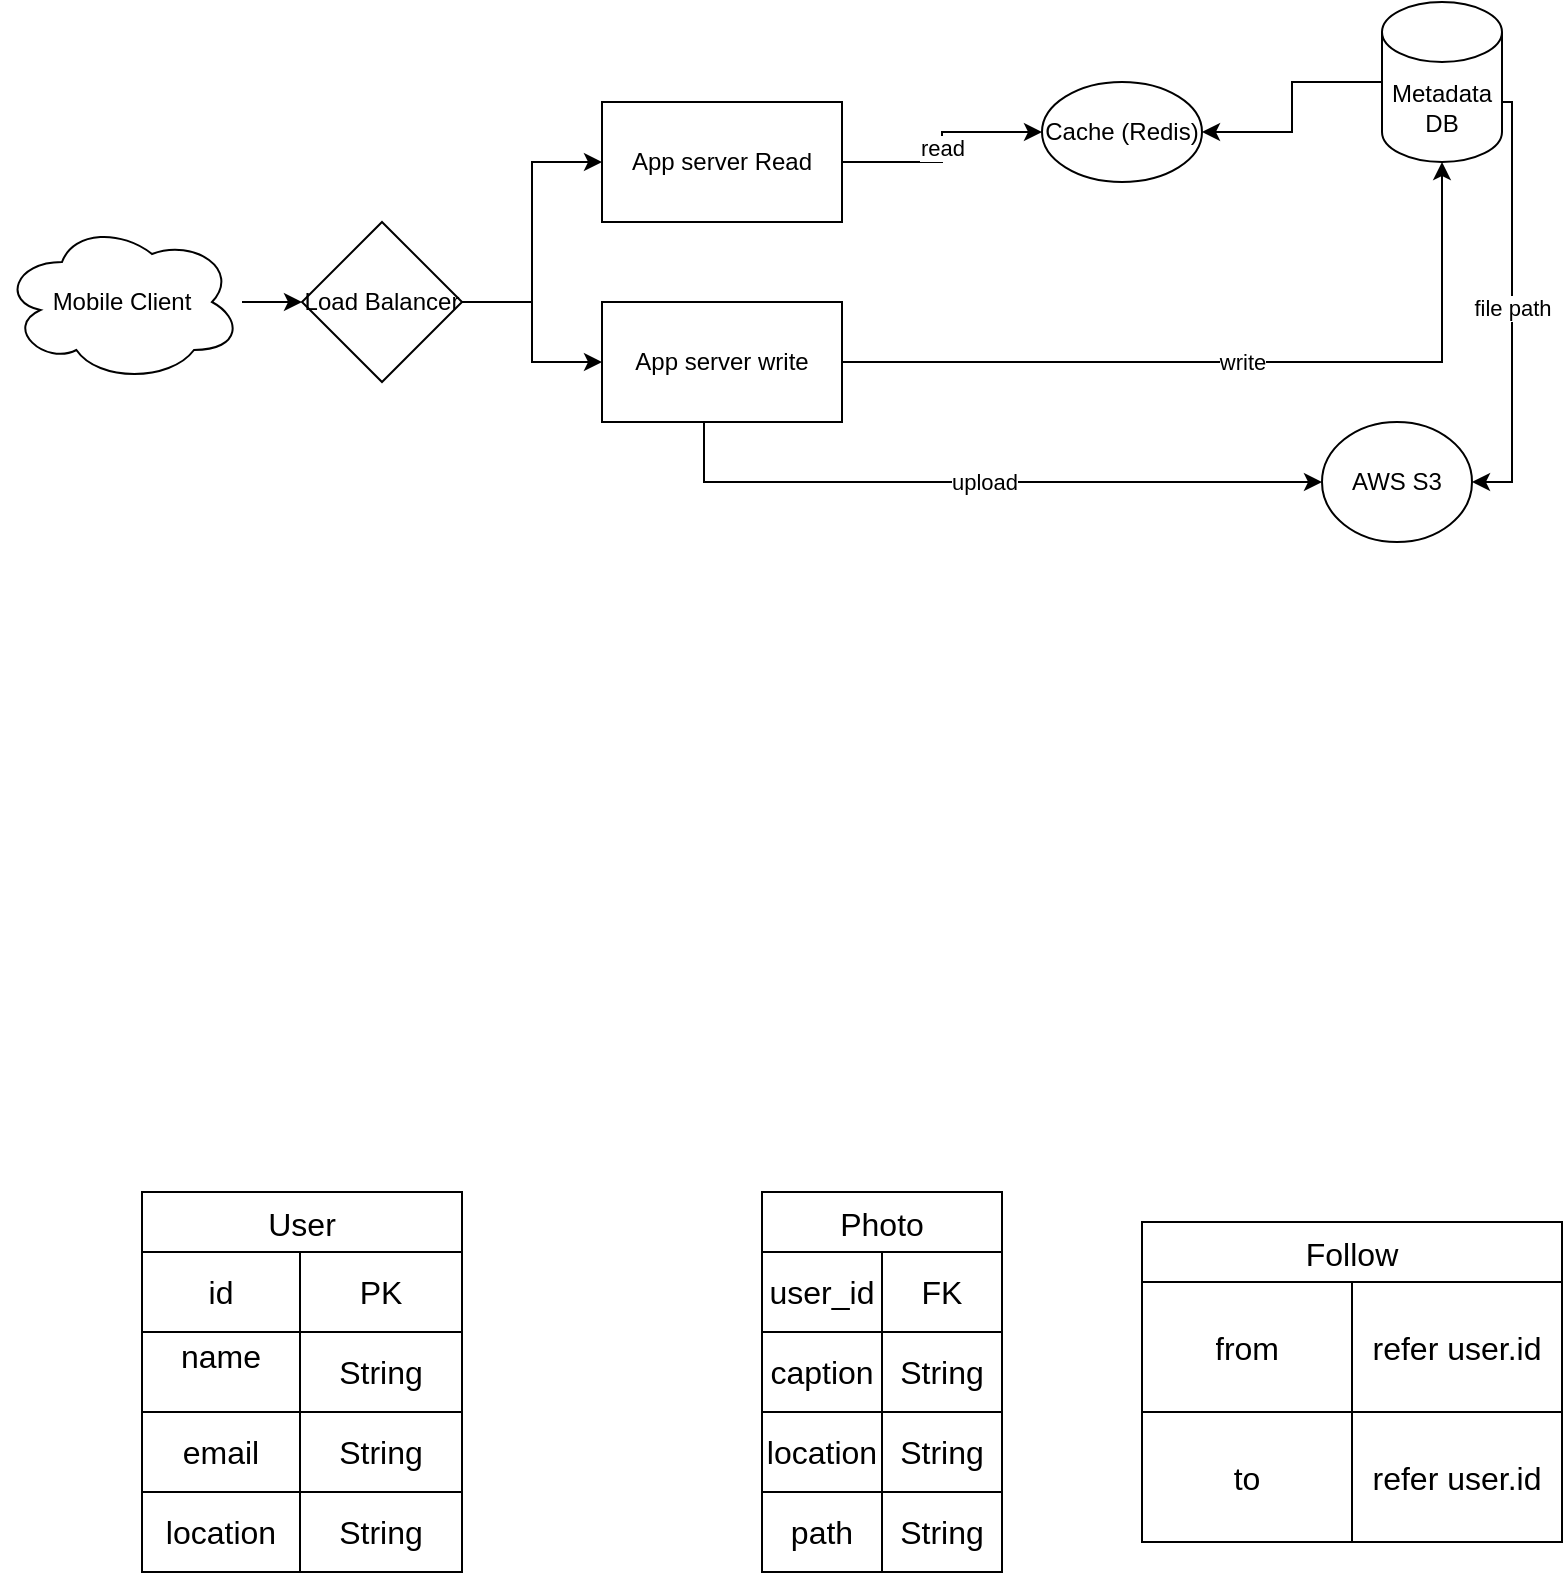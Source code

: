 <mxfile version="24.4.9" type="device">
  <diagram id="C5RBs43oDa-KdzZeNtuy" name="Page-1">
    <mxGraphModel dx="2074" dy="1146" grid="1" gridSize="10" guides="1" tooltips="1" connect="1" arrows="1" fold="1" page="1" pageScale="1" pageWidth="827" pageHeight="1169" math="0" shadow="0">
      <root>
        <mxCell id="WIyWlLk6GJQsqaUBKTNV-0" />
        <mxCell id="WIyWlLk6GJQsqaUBKTNV-1" parent="WIyWlLk6GJQsqaUBKTNV-0" />
        <mxCell id="nqgF-GTF7T6FmNZr4bcy-0" value="Photo" style="shape=table;startSize=30;container=1;collapsible=0;childLayout=tableLayout;strokeColor=default;fontSize=16;" vertex="1" parent="WIyWlLk6GJQsqaUBKTNV-1">
          <mxGeometry x="390" y="695" width="120" height="190" as="geometry" />
        </mxCell>
        <mxCell id="nqgF-GTF7T6FmNZr4bcy-1" value="" style="shape=tableRow;horizontal=0;startSize=0;swimlaneHead=0;swimlaneBody=0;strokeColor=inherit;top=0;left=0;bottom=0;right=0;collapsible=0;dropTarget=0;fillColor=none;points=[[0,0.5],[1,0.5]];portConstraint=eastwest;fontSize=16;" vertex="1" parent="nqgF-GTF7T6FmNZr4bcy-0">
          <mxGeometry y="30" width="120" height="40" as="geometry" />
        </mxCell>
        <mxCell id="nqgF-GTF7T6FmNZr4bcy-2" value="user_id" style="shape=partialRectangle;html=1;whiteSpace=wrap;connectable=0;strokeColor=inherit;overflow=hidden;fillColor=none;top=0;left=0;bottom=0;right=0;pointerEvents=1;fontSize=16;" vertex="1" parent="nqgF-GTF7T6FmNZr4bcy-1">
          <mxGeometry width="60" height="40" as="geometry">
            <mxRectangle width="60" height="40" as="alternateBounds" />
          </mxGeometry>
        </mxCell>
        <mxCell id="nqgF-GTF7T6FmNZr4bcy-3" value="FK" style="shape=partialRectangle;html=1;whiteSpace=wrap;connectable=0;strokeColor=inherit;overflow=hidden;fillColor=none;top=0;left=0;bottom=0;right=0;pointerEvents=1;fontSize=16;" vertex="1" parent="nqgF-GTF7T6FmNZr4bcy-1">
          <mxGeometry x="60" width="60" height="40" as="geometry">
            <mxRectangle width="60" height="40" as="alternateBounds" />
          </mxGeometry>
        </mxCell>
        <mxCell id="nqgF-GTF7T6FmNZr4bcy-5" value="" style="shape=tableRow;horizontal=0;startSize=0;swimlaneHead=0;swimlaneBody=0;strokeColor=inherit;top=0;left=0;bottom=0;right=0;collapsible=0;dropTarget=0;fillColor=none;points=[[0,0.5],[1,0.5]];portConstraint=eastwest;fontSize=16;" vertex="1" parent="nqgF-GTF7T6FmNZr4bcy-0">
          <mxGeometry y="70" width="120" height="40" as="geometry" />
        </mxCell>
        <mxCell id="nqgF-GTF7T6FmNZr4bcy-6" value="caption" style="shape=partialRectangle;html=1;whiteSpace=wrap;connectable=0;strokeColor=inherit;overflow=hidden;fillColor=none;top=0;left=0;bottom=0;right=0;pointerEvents=1;fontSize=16;" vertex="1" parent="nqgF-GTF7T6FmNZr4bcy-5">
          <mxGeometry width="60" height="40" as="geometry">
            <mxRectangle width="60" height="40" as="alternateBounds" />
          </mxGeometry>
        </mxCell>
        <mxCell id="nqgF-GTF7T6FmNZr4bcy-7" value="String" style="shape=partialRectangle;html=1;whiteSpace=wrap;connectable=0;strokeColor=inherit;overflow=hidden;fillColor=none;top=0;left=0;bottom=0;right=0;pointerEvents=1;fontSize=16;" vertex="1" parent="nqgF-GTF7T6FmNZr4bcy-5">
          <mxGeometry x="60" width="60" height="40" as="geometry">
            <mxRectangle width="60" height="40" as="alternateBounds" />
          </mxGeometry>
        </mxCell>
        <mxCell id="nqgF-GTF7T6FmNZr4bcy-9" value="" style="shape=tableRow;horizontal=0;startSize=0;swimlaneHead=0;swimlaneBody=0;strokeColor=inherit;top=0;left=0;bottom=0;right=0;collapsible=0;dropTarget=0;fillColor=none;points=[[0,0.5],[1,0.5]];portConstraint=eastwest;fontSize=16;" vertex="1" parent="nqgF-GTF7T6FmNZr4bcy-0">
          <mxGeometry y="110" width="120" height="40" as="geometry" />
        </mxCell>
        <mxCell id="nqgF-GTF7T6FmNZr4bcy-10" value="location" style="shape=partialRectangle;html=1;whiteSpace=wrap;connectable=0;strokeColor=inherit;overflow=hidden;fillColor=none;top=0;left=0;bottom=0;right=0;pointerEvents=1;fontSize=16;" vertex="1" parent="nqgF-GTF7T6FmNZr4bcy-9">
          <mxGeometry width="60" height="40" as="geometry">
            <mxRectangle width="60" height="40" as="alternateBounds" />
          </mxGeometry>
        </mxCell>
        <mxCell id="nqgF-GTF7T6FmNZr4bcy-11" value="String" style="shape=partialRectangle;html=1;whiteSpace=wrap;connectable=0;strokeColor=inherit;overflow=hidden;fillColor=none;top=0;left=0;bottom=0;right=0;pointerEvents=1;fontSize=16;" vertex="1" parent="nqgF-GTF7T6FmNZr4bcy-9">
          <mxGeometry x="60" width="60" height="40" as="geometry">
            <mxRectangle width="60" height="40" as="alternateBounds" />
          </mxGeometry>
        </mxCell>
        <mxCell id="nqgF-GTF7T6FmNZr4bcy-62" style="shape=tableRow;horizontal=0;startSize=0;swimlaneHead=0;swimlaneBody=0;strokeColor=inherit;top=0;left=0;bottom=0;right=0;collapsible=0;dropTarget=0;fillColor=none;points=[[0,0.5],[1,0.5]];portConstraint=eastwest;fontSize=16;" vertex="1" parent="nqgF-GTF7T6FmNZr4bcy-0">
          <mxGeometry y="150" width="120" height="40" as="geometry" />
        </mxCell>
        <mxCell id="nqgF-GTF7T6FmNZr4bcy-63" value="path" style="shape=partialRectangle;html=1;whiteSpace=wrap;connectable=0;strokeColor=inherit;overflow=hidden;fillColor=none;top=0;left=0;bottom=0;right=0;pointerEvents=1;fontSize=16;" vertex="1" parent="nqgF-GTF7T6FmNZr4bcy-62">
          <mxGeometry width="60" height="40" as="geometry">
            <mxRectangle width="60" height="40" as="alternateBounds" />
          </mxGeometry>
        </mxCell>
        <mxCell id="nqgF-GTF7T6FmNZr4bcy-64" value="String" style="shape=partialRectangle;html=1;whiteSpace=wrap;connectable=0;strokeColor=inherit;overflow=hidden;fillColor=none;top=0;left=0;bottom=0;right=0;pointerEvents=1;fontSize=16;" vertex="1" parent="nqgF-GTF7T6FmNZr4bcy-62">
          <mxGeometry x="60" width="60" height="40" as="geometry">
            <mxRectangle width="60" height="40" as="alternateBounds" />
          </mxGeometry>
        </mxCell>
        <mxCell id="nqgF-GTF7T6FmNZr4bcy-13" value="User" style="shape=table;startSize=30;container=1;collapsible=0;childLayout=tableLayout;strokeColor=default;fontSize=16;" vertex="1" parent="WIyWlLk6GJQsqaUBKTNV-1">
          <mxGeometry x="80" y="695" width="160" height="190" as="geometry" />
        </mxCell>
        <mxCell id="nqgF-GTF7T6FmNZr4bcy-39" value="" style="shape=tableRow;horizontal=0;startSize=0;swimlaneHead=0;swimlaneBody=0;strokeColor=inherit;top=0;left=0;bottom=0;right=0;collapsible=0;dropTarget=0;fillColor=none;points=[[0,0.5],[1,0.5]];portConstraint=eastwest;fontSize=16;" vertex="1" parent="nqgF-GTF7T6FmNZr4bcy-13">
          <mxGeometry y="30" width="160" height="40" as="geometry" />
        </mxCell>
        <mxCell id="nqgF-GTF7T6FmNZr4bcy-40" value="id" style="shape=partialRectangle;html=1;whiteSpace=wrap;connectable=0;strokeColor=inherit;overflow=hidden;fillColor=none;top=0;left=0;bottom=0;right=0;pointerEvents=1;fontSize=16;" vertex="1" parent="nqgF-GTF7T6FmNZr4bcy-39">
          <mxGeometry width="79" height="40" as="geometry">
            <mxRectangle width="79" height="40" as="alternateBounds" />
          </mxGeometry>
        </mxCell>
        <mxCell id="nqgF-GTF7T6FmNZr4bcy-41" value="PK" style="shape=partialRectangle;html=1;whiteSpace=wrap;connectable=0;strokeColor=inherit;overflow=hidden;fillColor=none;top=0;left=0;bottom=0;right=0;pointerEvents=1;fontSize=16;" vertex="1" parent="nqgF-GTF7T6FmNZr4bcy-39">
          <mxGeometry x="79" width="81" height="40" as="geometry">
            <mxRectangle width="81" height="40" as="alternateBounds" />
          </mxGeometry>
        </mxCell>
        <mxCell id="nqgF-GTF7T6FmNZr4bcy-14" value="" style="shape=tableRow;horizontal=0;startSize=0;swimlaneHead=0;swimlaneBody=0;strokeColor=inherit;top=0;left=0;bottom=0;right=0;collapsible=0;dropTarget=0;fillColor=none;points=[[0,0.5],[1,0.5]];portConstraint=eastwest;fontSize=16;" vertex="1" parent="nqgF-GTF7T6FmNZr4bcy-13">
          <mxGeometry y="70" width="160" height="40" as="geometry" />
        </mxCell>
        <mxCell id="nqgF-GTF7T6FmNZr4bcy-15" value="name&lt;div&gt;&lt;br&gt;&lt;/div&gt;" style="shape=partialRectangle;html=1;whiteSpace=wrap;connectable=0;strokeColor=inherit;overflow=hidden;fillColor=none;top=0;left=0;bottom=0;right=0;pointerEvents=1;fontSize=16;" vertex="1" parent="nqgF-GTF7T6FmNZr4bcy-14">
          <mxGeometry width="79" height="40" as="geometry">
            <mxRectangle width="79" height="40" as="alternateBounds" />
          </mxGeometry>
        </mxCell>
        <mxCell id="nqgF-GTF7T6FmNZr4bcy-16" value="String" style="shape=partialRectangle;html=1;whiteSpace=wrap;connectable=0;strokeColor=inherit;overflow=hidden;fillColor=none;top=0;left=0;bottom=0;right=0;pointerEvents=1;fontSize=16;" vertex="1" parent="nqgF-GTF7T6FmNZr4bcy-14">
          <mxGeometry x="79" width="81" height="40" as="geometry">
            <mxRectangle width="81" height="40" as="alternateBounds" />
          </mxGeometry>
        </mxCell>
        <mxCell id="nqgF-GTF7T6FmNZr4bcy-18" value="" style="shape=tableRow;horizontal=0;startSize=0;swimlaneHead=0;swimlaneBody=0;strokeColor=inherit;top=0;left=0;bottom=0;right=0;collapsible=0;dropTarget=0;fillColor=none;points=[[0,0.5],[1,0.5]];portConstraint=eastwest;fontSize=16;" vertex="1" parent="nqgF-GTF7T6FmNZr4bcy-13">
          <mxGeometry y="110" width="160" height="40" as="geometry" />
        </mxCell>
        <mxCell id="nqgF-GTF7T6FmNZr4bcy-19" value="email" style="shape=partialRectangle;html=1;whiteSpace=wrap;connectable=0;strokeColor=inherit;overflow=hidden;fillColor=none;top=0;left=0;bottom=0;right=0;pointerEvents=1;fontSize=16;" vertex="1" parent="nqgF-GTF7T6FmNZr4bcy-18">
          <mxGeometry width="79" height="40" as="geometry">
            <mxRectangle width="79" height="40" as="alternateBounds" />
          </mxGeometry>
        </mxCell>
        <mxCell id="nqgF-GTF7T6FmNZr4bcy-20" value="String" style="shape=partialRectangle;html=1;whiteSpace=wrap;connectable=0;strokeColor=inherit;overflow=hidden;fillColor=none;top=0;left=0;bottom=0;right=0;pointerEvents=1;fontSize=16;" vertex="1" parent="nqgF-GTF7T6FmNZr4bcy-18">
          <mxGeometry x="79" width="81" height="40" as="geometry">
            <mxRectangle width="81" height="40" as="alternateBounds" />
          </mxGeometry>
        </mxCell>
        <mxCell id="nqgF-GTF7T6FmNZr4bcy-22" value="" style="shape=tableRow;horizontal=0;startSize=0;swimlaneHead=0;swimlaneBody=0;strokeColor=inherit;top=0;left=0;bottom=0;right=0;collapsible=0;dropTarget=0;fillColor=none;points=[[0,0.5],[1,0.5]];portConstraint=eastwest;fontSize=16;" vertex="1" parent="nqgF-GTF7T6FmNZr4bcy-13">
          <mxGeometry y="150" width="160" height="40" as="geometry" />
        </mxCell>
        <mxCell id="nqgF-GTF7T6FmNZr4bcy-23" value="location" style="shape=partialRectangle;html=1;whiteSpace=wrap;connectable=0;strokeColor=inherit;overflow=hidden;fillColor=none;top=0;left=0;bottom=0;right=0;pointerEvents=1;fontSize=16;" vertex="1" parent="nqgF-GTF7T6FmNZr4bcy-22">
          <mxGeometry width="79" height="40" as="geometry">
            <mxRectangle width="79" height="40" as="alternateBounds" />
          </mxGeometry>
        </mxCell>
        <mxCell id="nqgF-GTF7T6FmNZr4bcy-24" value="String" style="shape=partialRectangle;html=1;whiteSpace=wrap;connectable=0;strokeColor=inherit;overflow=hidden;fillColor=none;top=0;left=0;bottom=0;right=0;pointerEvents=1;fontSize=16;" vertex="1" parent="nqgF-GTF7T6FmNZr4bcy-22">
          <mxGeometry x="79" width="81" height="40" as="geometry">
            <mxRectangle width="81" height="40" as="alternateBounds" />
          </mxGeometry>
        </mxCell>
        <mxCell id="nqgF-GTF7T6FmNZr4bcy-26" value="Follow" style="shape=table;startSize=30;container=1;collapsible=0;childLayout=tableLayout;strokeColor=default;fontSize=16;" vertex="1" parent="WIyWlLk6GJQsqaUBKTNV-1">
          <mxGeometry x="580" y="710" width="210" height="160" as="geometry" />
        </mxCell>
        <mxCell id="nqgF-GTF7T6FmNZr4bcy-27" value="" style="shape=tableRow;horizontal=0;startSize=0;swimlaneHead=0;swimlaneBody=0;strokeColor=inherit;top=0;left=0;bottom=0;right=0;collapsible=0;dropTarget=0;fillColor=none;points=[[0,0.5],[1,0.5]];portConstraint=eastwest;fontSize=16;" vertex="1" parent="nqgF-GTF7T6FmNZr4bcy-26">
          <mxGeometry y="30" width="210" height="65" as="geometry" />
        </mxCell>
        <mxCell id="nqgF-GTF7T6FmNZr4bcy-28" value="from" style="shape=partialRectangle;html=1;whiteSpace=wrap;connectable=0;strokeColor=inherit;overflow=hidden;fillColor=none;top=0;left=0;bottom=0;right=0;pointerEvents=1;fontSize=16;" vertex="1" parent="nqgF-GTF7T6FmNZr4bcy-27">
          <mxGeometry width="105" height="65" as="geometry">
            <mxRectangle width="105" height="65" as="alternateBounds" />
          </mxGeometry>
        </mxCell>
        <mxCell id="nqgF-GTF7T6FmNZr4bcy-29" value="refer user.id" style="shape=partialRectangle;html=1;whiteSpace=wrap;connectable=0;strokeColor=inherit;overflow=hidden;fillColor=none;top=0;left=0;bottom=0;right=0;pointerEvents=1;fontSize=16;" vertex="1" parent="nqgF-GTF7T6FmNZr4bcy-27">
          <mxGeometry x="105" width="105" height="65" as="geometry">
            <mxRectangle width="105" height="65" as="alternateBounds" />
          </mxGeometry>
        </mxCell>
        <mxCell id="nqgF-GTF7T6FmNZr4bcy-31" value="" style="shape=tableRow;horizontal=0;startSize=0;swimlaneHead=0;swimlaneBody=0;strokeColor=inherit;top=0;left=0;bottom=0;right=0;collapsible=0;dropTarget=0;fillColor=none;points=[[0,0.5],[1,0.5]];portConstraint=eastwest;fontSize=16;" vertex="1" parent="nqgF-GTF7T6FmNZr4bcy-26">
          <mxGeometry y="95" width="210" height="65" as="geometry" />
        </mxCell>
        <mxCell id="nqgF-GTF7T6FmNZr4bcy-32" value="to" style="shape=partialRectangle;html=1;whiteSpace=wrap;connectable=0;strokeColor=inherit;overflow=hidden;fillColor=none;top=0;left=0;bottom=0;right=0;pointerEvents=1;fontSize=16;" vertex="1" parent="nqgF-GTF7T6FmNZr4bcy-31">
          <mxGeometry width="105" height="65" as="geometry">
            <mxRectangle width="105" height="65" as="alternateBounds" />
          </mxGeometry>
        </mxCell>
        <mxCell id="nqgF-GTF7T6FmNZr4bcy-33" value="refer user.id" style="shape=partialRectangle;html=1;whiteSpace=wrap;connectable=0;strokeColor=inherit;overflow=hidden;fillColor=none;top=0;left=0;bottom=0;right=0;pointerEvents=1;fontSize=16;" vertex="1" parent="nqgF-GTF7T6FmNZr4bcy-31">
          <mxGeometry x="105" width="105" height="65" as="geometry">
            <mxRectangle width="105" height="65" as="alternateBounds" />
          </mxGeometry>
        </mxCell>
        <mxCell id="nqgF-GTF7T6FmNZr4bcy-79" style="edgeStyle=orthogonalEdgeStyle;rounded=0;orthogonalLoop=1;jettySize=auto;html=1;entryX=0;entryY=0.5;entryDx=0;entryDy=0;" edge="1" parent="WIyWlLk6GJQsqaUBKTNV-1" source="nqgF-GTF7T6FmNZr4bcy-65" target="nqgF-GTF7T6FmNZr4bcy-66">
          <mxGeometry relative="1" as="geometry" />
        </mxCell>
        <mxCell id="nqgF-GTF7T6FmNZr4bcy-65" value="Mobile Client" style="ellipse;shape=cloud;whiteSpace=wrap;html=1;" vertex="1" parent="WIyWlLk6GJQsqaUBKTNV-1">
          <mxGeometry x="10" y="210" width="120" height="80" as="geometry" />
        </mxCell>
        <mxCell id="nqgF-GTF7T6FmNZr4bcy-77" style="edgeStyle=orthogonalEdgeStyle;rounded=0;orthogonalLoop=1;jettySize=auto;html=1;" edge="1" parent="WIyWlLk6GJQsqaUBKTNV-1" source="nqgF-GTF7T6FmNZr4bcy-66" target="nqgF-GTF7T6FmNZr4bcy-67">
          <mxGeometry relative="1" as="geometry" />
        </mxCell>
        <mxCell id="nqgF-GTF7T6FmNZr4bcy-78" style="edgeStyle=orthogonalEdgeStyle;rounded=0;orthogonalLoop=1;jettySize=auto;html=1;entryX=0;entryY=0.5;entryDx=0;entryDy=0;" edge="1" parent="WIyWlLk6GJQsqaUBKTNV-1" source="nqgF-GTF7T6FmNZr4bcy-66" target="nqgF-GTF7T6FmNZr4bcy-68">
          <mxGeometry relative="1" as="geometry" />
        </mxCell>
        <mxCell id="nqgF-GTF7T6FmNZr4bcy-66" value="Load Balancer" style="rhombus;whiteSpace=wrap;html=1;" vertex="1" parent="WIyWlLk6GJQsqaUBKTNV-1">
          <mxGeometry x="160" y="210" width="80" height="80" as="geometry" />
        </mxCell>
        <mxCell id="nqgF-GTF7T6FmNZr4bcy-72" value="read" style="edgeStyle=orthogonalEdgeStyle;rounded=0;orthogonalLoop=1;jettySize=auto;html=1;entryX=0;entryY=0.5;entryDx=0;entryDy=0;" edge="1" parent="WIyWlLk6GJQsqaUBKTNV-1" source="nqgF-GTF7T6FmNZr4bcy-67" target="nqgF-GTF7T6FmNZr4bcy-70">
          <mxGeometry relative="1" as="geometry" />
        </mxCell>
        <mxCell id="nqgF-GTF7T6FmNZr4bcy-67" value="App server Read" style="rounded=0;whiteSpace=wrap;html=1;" vertex="1" parent="WIyWlLk6GJQsqaUBKTNV-1">
          <mxGeometry x="310" y="150" width="120" height="60" as="geometry" />
        </mxCell>
        <mxCell id="nqgF-GTF7T6FmNZr4bcy-75" value="upload" style="edgeStyle=orthogonalEdgeStyle;rounded=0;orthogonalLoop=1;jettySize=auto;html=1;entryX=0;entryY=0.5;entryDx=0;entryDy=0;exitX=0.425;exitY=1;exitDx=0;exitDy=0;exitPerimeter=0;" edge="1" parent="WIyWlLk6GJQsqaUBKTNV-1" source="nqgF-GTF7T6FmNZr4bcy-68" target="nqgF-GTF7T6FmNZr4bcy-71">
          <mxGeometry relative="1" as="geometry">
            <mxPoint x="360" y="340" as="sourcePoint" />
            <mxPoint x="600" y="400" as="targetPoint" />
          </mxGeometry>
        </mxCell>
        <mxCell id="nqgF-GTF7T6FmNZr4bcy-68" value="App server write" style="rounded=0;whiteSpace=wrap;html=1;" vertex="1" parent="WIyWlLk6GJQsqaUBKTNV-1">
          <mxGeometry x="310" y="250" width="120" height="60" as="geometry" />
        </mxCell>
        <mxCell id="nqgF-GTF7T6FmNZr4bcy-73" style="edgeStyle=orthogonalEdgeStyle;rounded=0;orthogonalLoop=1;jettySize=auto;html=1;entryX=1;entryY=0.5;entryDx=0;entryDy=0;" edge="1" parent="WIyWlLk6GJQsqaUBKTNV-1" source="nqgF-GTF7T6FmNZr4bcy-69" target="nqgF-GTF7T6FmNZr4bcy-70">
          <mxGeometry relative="1" as="geometry" />
        </mxCell>
        <mxCell id="nqgF-GTF7T6FmNZr4bcy-76" value="file path" style="edgeStyle=orthogonalEdgeStyle;rounded=0;orthogonalLoop=1;jettySize=auto;html=1;entryX=1;entryY=0.5;entryDx=0;entryDy=0;" edge="1" parent="WIyWlLk6GJQsqaUBKTNV-1" source="nqgF-GTF7T6FmNZr4bcy-69" target="nqgF-GTF7T6FmNZr4bcy-71">
          <mxGeometry relative="1" as="geometry">
            <Array as="points">
              <mxPoint x="765" y="150" />
              <mxPoint x="765" y="340" />
            </Array>
          </mxGeometry>
        </mxCell>
        <mxCell id="nqgF-GTF7T6FmNZr4bcy-69" value="Metadata DB" style="shape=cylinder3;whiteSpace=wrap;html=1;boundedLbl=1;backgroundOutline=1;size=15;" vertex="1" parent="WIyWlLk6GJQsqaUBKTNV-1">
          <mxGeometry x="700" y="100" width="60" height="80" as="geometry" />
        </mxCell>
        <mxCell id="nqgF-GTF7T6FmNZr4bcy-70" value="Cache (Redis)" style="ellipse;whiteSpace=wrap;html=1;" vertex="1" parent="WIyWlLk6GJQsqaUBKTNV-1">
          <mxGeometry x="530" y="140" width="80" height="50" as="geometry" />
        </mxCell>
        <mxCell id="nqgF-GTF7T6FmNZr4bcy-71" value="AWS S3" style="ellipse;whiteSpace=wrap;html=1;" vertex="1" parent="WIyWlLk6GJQsqaUBKTNV-1">
          <mxGeometry x="670" y="310" width="75" height="60" as="geometry" />
        </mxCell>
        <mxCell id="nqgF-GTF7T6FmNZr4bcy-74" value="write" style="edgeStyle=orthogonalEdgeStyle;rounded=0;orthogonalLoop=1;jettySize=auto;html=1;entryX=0.5;entryY=1;entryDx=0;entryDy=0;entryPerimeter=0;" edge="1" parent="WIyWlLk6GJQsqaUBKTNV-1" source="nqgF-GTF7T6FmNZr4bcy-68" target="nqgF-GTF7T6FmNZr4bcy-69">
          <mxGeometry relative="1" as="geometry" />
        </mxCell>
      </root>
    </mxGraphModel>
  </diagram>
</mxfile>
